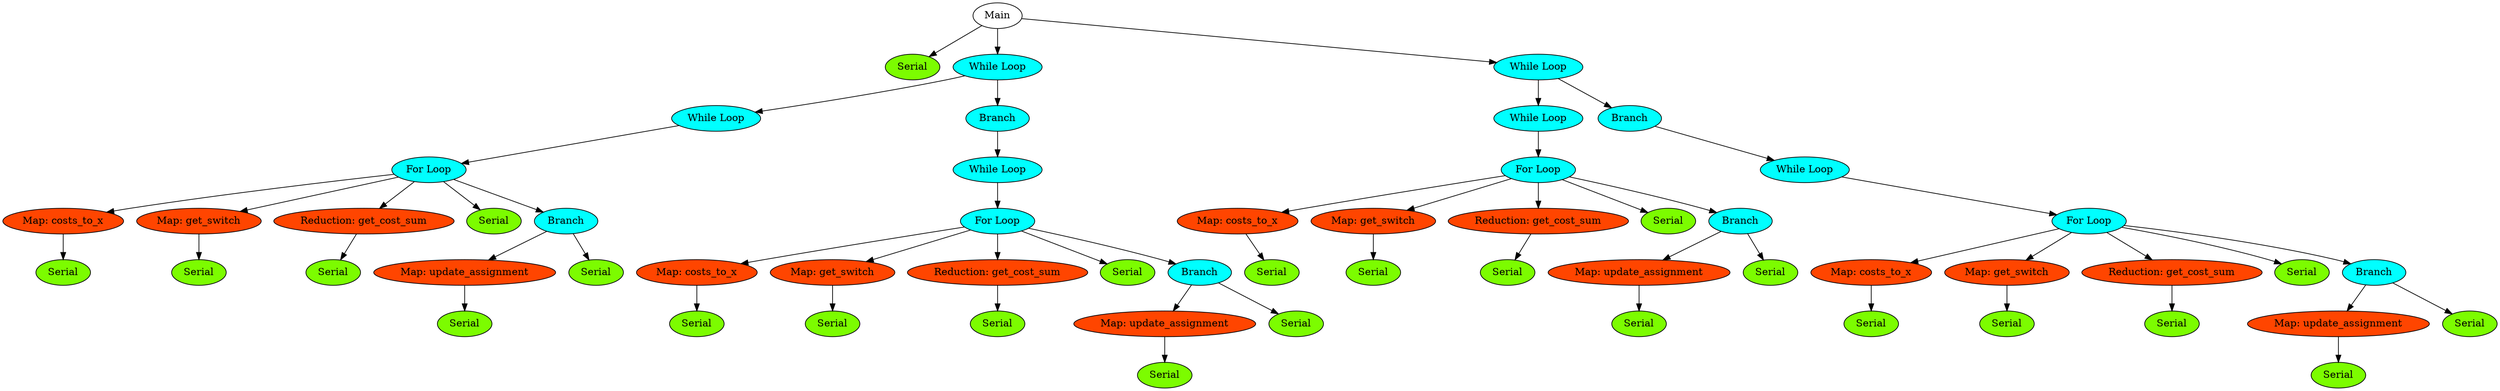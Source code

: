 // Abstract Pattern Tree
digraph {
	MgkVgJaBUgDb0TzmBWhb [label=Main]
	"7bpXq4hMYZuoG3AKsKDf" [label=Serial fillcolor=lawngreen style=filled]
	"1YCkgZvzJBIBX0mIQi0D" [label="While Loop" fillcolor=cyan style=filled]
	JLLnRkt9g3IY8Jg7blUC [label="While Loop" fillcolor=cyan style=filled]
	M7jVM8HjNXRTbe0SO6yM [label="For Loop" fillcolor=cyan style=filled]
	erAMJG3tvVd9TyCnsKsj [label="Map: costs_to_x" fillcolor=orangered style=filled]
	LeAVnnpPhBcaXSAMgO8M [label=Serial fillcolor=lawngreen style=filled]
	r4yNrGlnFda9g3pqvKIQ [label="Map: get_switch" fillcolor=orangered style=filled]
	nUqRz3Qpmm3h6Fm8hYdG [label=Serial fillcolor=lawngreen style=filled]
	sOyG2DWhDNWeH8GGyhc5 [label="Reduction: get_cost_sum" fillcolor=orangered style=filled]
	XqEbtoAQTIWOfCDOp56q [label=Serial fillcolor=lawngreen style=filled]
	EqAkQDXhLsqYXLkypvE0 [label=Serial fillcolor=lawngreen style=filled]
	eqoJTI0v4yBbsGXXftdX [label=Branch fillcolor=cyan style=filled]
	FrA61PsN2B6QpxiP6ClZ [label="Map: update_assignment" fillcolor=orangered style=filled]
	TfnIyILb5o1HSDGKBf4c [label=Serial fillcolor=lawngreen style=filled]
	gKhAYeNZ6Yh8c5vGv8Yp [label=Serial fillcolor=lawngreen style=filled]
	vGppYFEQenMTJVkA8HA7 [label=Branch fillcolor=cyan style=filled]
	zxkedhgncrWzfq3CsDr0 [label="While Loop" fillcolor=cyan style=filled]
	c41RLBmGrs6HFheXEmnR [label="For Loop" fillcolor=cyan style=filled]
	QPHCcgz37ixvaQxiND0Y [label="Map: costs_to_x" fillcolor=orangered style=filled]
	J47PBUyuFqGps3BoyVeV [label=Serial fillcolor=lawngreen style=filled]
	oHrBlbXlXm5z41ok8sk4 [label="Map: get_switch" fillcolor=orangered style=filled]
	"7zUnKScCUnR4nVQ8PdQM" [label=Serial fillcolor=lawngreen style=filled]
	T1CKgQMcAmiDVyI5Mqi3 [label="Reduction: get_cost_sum" fillcolor=orangered style=filled]
	W9RvDdvn0rQgNl1stCne [label=Serial fillcolor=lawngreen style=filled]
	RvZMKV56u1k9YLIkzgV4 [label=Serial fillcolor=lawngreen style=filled]
	zV7CRrFQZxa00MrYW4RE [label=Branch fillcolor=cyan style=filled]
	X6XK3yxEXNPOmy7rKXsb [label="Map: update_assignment" fillcolor=orangered style=filled]
	oQF1JER3LPxsazV5bIZX [label=Serial fillcolor=lawngreen style=filled]
	HiaxPHr6vnZ202Z9ldJQ [label=Serial fillcolor=lawngreen style=filled]
	I4kI0a87QDsEQfhrx34B [label="While Loop" fillcolor=cyan style=filled]
	EJDBlb4gXk49jODbpp50 [label="While Loop" fillcolor=cyan style=filled]
	EgmOQeh5UIP9ro4nbHec [label="For Loop" fillcolor=cyan style=filled]
	O2Z21imSSpkPq7Qj8GJz [label="Map: costs_to_x" fillcolor=orangered style=filled]
	pt1Hxi16t5TTWiv8jAZD [label=Serial fillcolor=lawngreen style=filled]
	actHr6z3SzzfKAtMLfcP [label="Map: get_switch" fillcolor=orangered style=filled]
	TgzQ6SvtebscfedXTWXx [label=Serial fillcolor=lawngreen style=filled]
	WvfxrjEDiyBiiUaMUA9l [label="Reduction: get_cost_sum" fillcolor=orangered style=filled]
	"35Cry9EJzDAEh6cXHm6C" [label=Serial fillcolor=lawngreen style=filled]
	VTTHJ1uxcGhB8WGPlLWE [label=Serial fillcolor=lawngreen style=filled]
	ZeFLkrrun0fHCvcos00g [label=Branch fillcolor=cyan style=filled]
	NAkZava6zhcVyY5WU0xa [label="Map: update_assignment" fillcolor=orangered style=filled]
	mHcrqu4eoHMUdMfYCsUm [label=Serial fillcolor=lawngreen style=filled]
	EQtA2qtA9BIP4035AtHN [label=Serial fillcolor=lawngreen style=filled]
	DNOJ11WCjhliSicYm6D8 [label=Branch fillcolor=cyan style=filled]
	NNkihFhPJto8ozzn3PDP [label="While Loop" fillcolor=cyan style=filled]
	uubBJ7MxAe2cLpyFdSsv [label="For Loop" fillcolor=cyan style=filled]
	C2lD9IC0d4PKXa6HFJoR [label="Map: costs_to_x" fillcolor=orangered style=filled]
	"7LURSp8ROXdsTzy6TvMG" [label=Serial fillcolor=lawngreen style=filled]
	hYbxnBWP1ZbTgGc4UQMs [label="Map: get_switch" fillcolor=orangered style=filled]
	fbnDb23gRij45hZgahVd [label=Serial fillcolor=lawngreen style=filled]
	jTttVx5GQfpSPStSrMtk [label="Reduction: get_cost_sum" fillcolor=orangered style=filled]
	n0omTKvcgahABGAazavh [label=Serial fillcolor=lawngreen style=filled]
	odUvYHrFzFGSWbYr4JV7 [label=Serial fillcolor=lawngreen style=filled]
	q56OgXp9zS6ER9ZxzjsR [label=Branch fillcolor=cyan style=filled]
	"9tJ2C7Gk2bh9yuj0XiNB" [label="Map: update_assignment" fillcolor=orangered style=filled]
	AukcZnmtrekRFvdTCc7O [label=Serial fillcolor=lawngreen style=filled]
	hURFns4LMXG8n9RQpscB [label=Serial fillcolor=lawngreen style=filled]
	MgkVgJaBUgDb0TzmBWhb -> "7bpXq4hMYZuoG3AKsKDf"
	MgkVgJaBUgDb0TzmBWhb -> "1YCkgZvzJBIBX0mIQi0D"
	"1YCkgZvzJBIBX0mIQi0D" -> JLLnRkt9g3IY8Jg7blUC
	JLLnRkt9g3IY8Jg7blUC -> M7jVM8HjNXRTbe0SO6yM
	M7jVM8HjNXRTbe0SO6yM -> erAMJG3tvVd9TyCnsKsj
	erAMJG3tvVd9TyCnsKsj -> LeAVnnpPhBcaXSAMgO8M
	M7jVM8HjNXRTbe0SO6yM -> r4yNrGlnFda9g3pqvKIQ
	r4yNrGlnFda9g3pqvKIQ -> nUqRz3Qpmm3h6Fm8hYdG
	M7jVM8HjNXRTbe0SO6yM -> sOyG2DWhDNWeH8GGyhc5
	sOyG2DWhDNWeH8GGyhc5 -> XqEbtoAQTIWOfCDOp56q
	M7jVM8HjNXRTbe0SO6yM -> EqAkQDXhLsqYXLkypvE0
	M7jVM8HjNXRTbe0SO6yM -> eqoJTI0v4yBbsGXXftdX
	eqoJTI0v4yBbsGXXftdX -> FrA61PsN2B6QpxiP6ClZ
	FrA61PsN2B6QpxiP6ClZ -> TfnIyILb5o1HSDGKBf4c
	eqoJTI0v4yBbsGXXftdX -> gKhAYeNZ6Yh8c5vGv8Yp
	"1YCkgZvzJBIBX0mIQi0D" -> vGppYFEQenMTJVkA8HA7
	vGppYFEQenMTJVkA8HA7 -> zxkedhgncrWzfq3CsDr0
	zxkedhgncrWzfq3CsDr0 -> c41RLBmGrs6HFheXEmnR
	c41RLBmGrs6HFheXEmnR -> QPHCcgz37ixvaQxiND0Y
	QPHCcgz37ixvaQxiND0Y -> J47PBUyuFqGps3BoyVeV
	c41RLBmGrs6HFheXEmnR -> oHrBlbXlXm5z41ok8sk4
	oHrBlbXlXm5z41ok8sk4 -> "7zUnKScCUnR4nVQ8PdQM"
	c41RLBmGrs6HFheXEmnR -> T1CKgQMcAmiDVyI5Mqi3
	T1CKgQMcAmiDVyI5Mqi3 -> W9RvDdvn0rQgNl1stCne
	c41RLBmGrs6HFheXEmnR -> RvZMKV56u1k9YLIkzgV4
	c41RLBmGrs6HFheXEmnR -> zV7CRrFQZxa00MrYW4RE
	zV7CRrFQZxa00MrYW4RE -> X6XK3yxEXNPOmy7rKXsb
	X6XK3yxEXNPOmy7rKXsb -> oQF1JER3LPxsazV5bIZX
	zV7CRrFQZxa00MrYW4RE -> HiaxPHr6vnZ202Z9ldJQ
	MgkVgJaBUgDb0TzmBWhb -> I4kI0a87QDsEQfhrx34B
	I4kI0a87QDsEQfhrx34B -> EJDBlb4gXk49jODbpp50
	EJDBlb4gXk49jODbpp50 -> EgmOQeh5UIP9ro4nbHec
	EgmOQeh5UIP9ro4nbHec -> O2Z21imSSpkPq7Qj8GJz
	O2Z21imSSpkPq7Qj8GJz -> pt1Hxi16t5TTWiv8jAZD
	EgmOQeh5UIP9ro4nbHec -> actHr6z3SzzfKAtMLfcP
	actHr6z3SzzfKAtMLfcP -> TgzQ6SvtebscfedXTWXx
	EgmOQeh5UIP9ro4nbHec -> WvfxrjEDiyBiiUaMUA9l
	WvfxrjEDiyBiiUaMUA9l -> "35Cry9EJzDAEh6cXHm6C"
	EgmOQeh5UIP9ro4nbHec -> VTTHJ1uxcGhB8WGPlLWE
	EgmOQeh5UIP9ro4nbHec -> ZeFLkrrun0fHCvcos00g
	ZeFLkrrun0fHCvcos00g -> NAkZava6zhcVyY5WU0xa
	NAkZava6zhcVyY5WU0xa -> mHcrqu4eoHMUdMfYCsUm
	ZeFLkrrun0fHCvcos00g -> EQtA2qtA9BIP4035AtHN
	I4kI0a87QDsEQfhrx34B -> DNOJ11WCjhliSicYm6D8
	DNOJ11WCjhliSicYm6D8 -> NNkihFhPJto8ozzn3PDP
	NNkihFhPJto8ozzn3PDP -> uubBJ7MxAe2cLpyFdSsv
	uubBJ7MxAe2cLpyFdSsv -> C2lD9IC0d4PKXa6HFJoR
	C2lD9IC0d4PKXa6HFJoR -> "7LURSp8ROXdsTzy6TvMG"
	uubBJ7MxAe2cLpyFdSsv -> hYbxnBWP1ZbTgGc4UQMs
	hYbxnBWP1ZbTgGc4UQMs -> fbnDb23gRij45hZgahVd
	uubBJ7MxAe2cLpyFdSsv -> jTttVx5GQfpSPStSrMtk
	jTttVx5GQfpSPStSrMtk -> n0omTKvcgahABGAazavh
	uubBJ7MxAe2cLpyFdSsv -> odUvYHrFzFGSWbYr4JV7
	uubBJ7MxAe2cLpyFdSsv -> q56OgXp9zS6ER9ZxzjsR
	q56OgXp9zS6ER9ZxzjsR -> "9tJ2C7Gk2bh9yuj0XiNB"
	"9tJ2C7Gk2bh9yuj0XiNB" -> AukcZnmtrekRFvdTCc7O
	q56OgXp9zS6ER9ZxzjsR -> hURFns4LMXG8n9RQpscB
}
